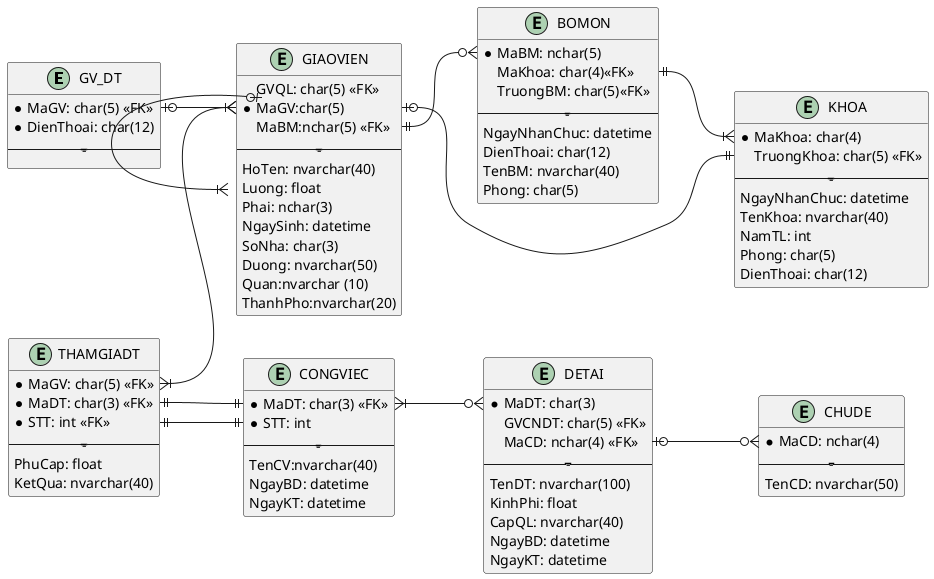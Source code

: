 @startuml
/'-----------------------'/ 
/' top to bottom direction '/
left to right direction 
skinparam roundcorner 5
/' skinparam linetype ortho '/ 

entity GV_DT
{
* MaGV: char(5) << FK>>
* DienThoai: char(12)
---------
}

entity GIAOVIEN
{
 GVQL: char(5) <<FK>>
* MaGV:char(5)
 MaBM:nchar(5) <<FK>>
---------
 HoTen: nvarchar(40)
 Luong: float
 Phai: nchar(3)
 NgaySinh: datetime 
 SoNha: char(3)
 Duong: nvarchar(50)
 Quan:nvarchar (10)
 ThanhPho:nvarchar(20)
}
/'-----------------------'/ 


/' entity GV_DT '/

entity BOMON
{
* MaBM: nchar(5)
MaKhoa: char(4)<<FK>>
TruongBM: char(5)<<FK>>
---------
NgayNhanChuc: datetime
DienThoai: char(12)
TenBM: nvarchar(40)
Phong: char(5)
}


entity KHOA
{
* MaKhoa: char(4)
 TruongKhoa: char(5) <<FK>>
---------
 NgayNhanChuc: datetime
 TenKhoa: nvarchar(40)
 NamTL: int
 Phong: char(5)
 DienThoai: char(12)
}

entity DETAI
{
* MaDT: char(3)
 GVCNDT: char(5) <<FK>>
 MaCD: nchar(4) <<FK>>
---------
 TenDT: nvarchar(100)
 KinhPhi: float
 CapQL: nvarchar(40)
 NgayBD: datetime 
 NgayKT: datetime 
}


entity CONGVIEC
{
* MaDT: char(3) <<FK>>
* STT: int 
---------
TenCV:nvarchar(40)
NgayBD: datetime 
NgayKT: datetime
}

entity CHUDE
{
* MaCD: nchar(4)
---------
TenCD: nvarchar(50)
}

entity THAMGIADT
{
* MaGV: char(5) <<FK>>
* MaDT: char(3) <<FK>>
* STT: int <<FK>>
---------
 PhuCap: float
 KetQua: nvarchar(40)
}


/' TODO quan he giua giao vien va giao vien quan ly '/
GIAOVIEN }|--o| GIAOVIEN::MaGV
GIAOVIEN::MaBM ||--o{ BOMON::MaBM
GV_DT::MaGV |o--|{ GIAOVIEN::MaGV
BOMON::MaKhoa ||--|{ KHOA::MaKhoa
KHOA::TruongKhoa ||--o| GIAOVIEN::MaGV
DETAI::MaCD |o--o{ CHUDE::MaCD
CONGVIEC::MaDT }|--o{DETAI::MaDT
THAMGIADT::MaGV }|--|{GIAOVIEN::MaGV
THAMGIADT::MaDT ||--|| CONGVIEC::MaDT
THAMGIADT::STT ||--|| CONGVIEC::STT
@enduml
